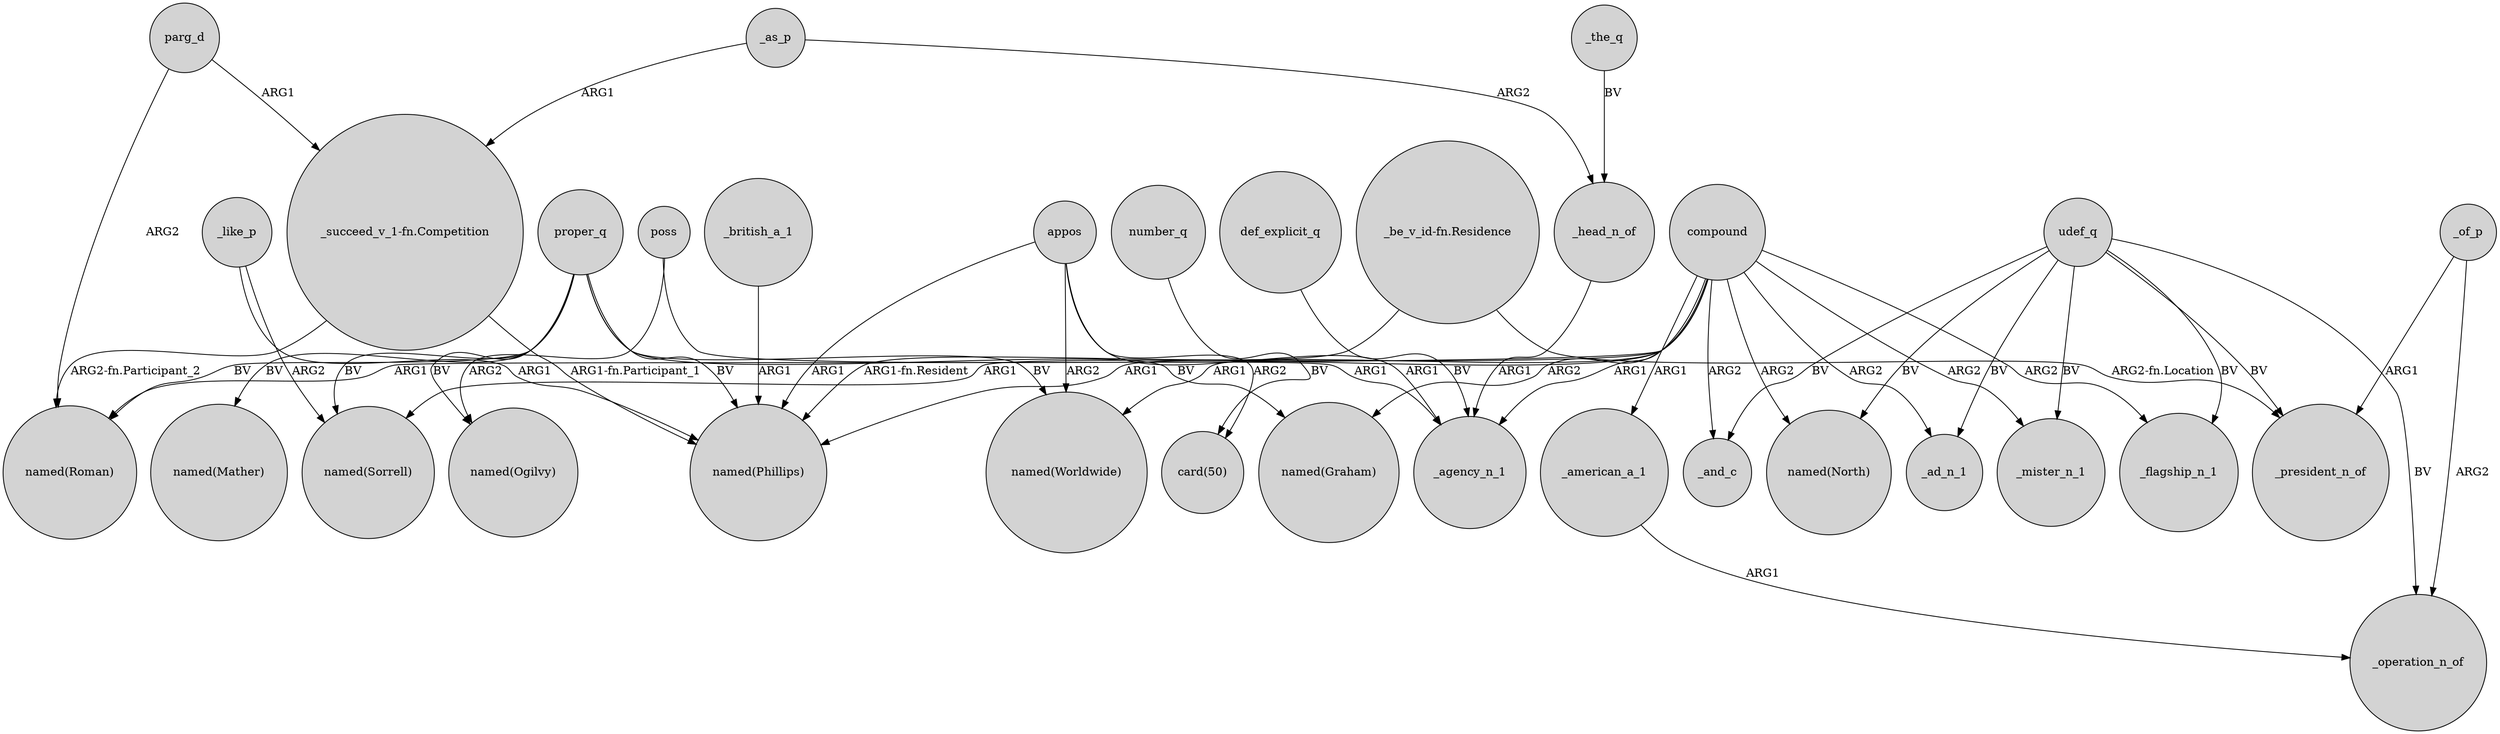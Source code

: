 digraph {
	node [shape=circle style=filled]
	_british_a_1 -> "named(Phillips)" [label=ARG1]
	compound -> _agency_n_1 [label=ARG1]
	compound -> _mister_n_1 [label=ARG2]
	proper_q -> "named(Graham)" [label=BV]
	compound -> "named(Graham)" [label=ARG2]
	proper_q -> "named(Roman)" [label=BV]
	"_be_v_id-fn.Residence" -> "named(Phillips)" [label="ARG1-fn.Resident"]
	"_be_v_id-fn.Residence" -> _president_n_of [label="ARG2-fn.Location"]
	_of_p -> _president_n_of [label=ARG1]
	_like_p -> "named(Phillips)" [label=ARG1]
	proper_q -> "named(Mather)" [label=BV]
	_american_a_1 -> _operation_n_of [label=ARG1]
	_head_n_of -> _agency_n_1 [label=ARG1]
	poss -> _agency_n_1 [label=ARG1]
	_of_p -> _operation_n_of [label=ARG2]
	udef_q -> _and_c [label=BV]
	udef_q -> _mister_n_1 [label=BV]
	compound -> "named(Phillips)" [label=ARG1]
	appos -> "card(50)" [label=ARG2]
	compound -> _and_c [label=ARG2]
	_the_q -> _head_n_of [label=BV]
	proper_q -> "named(Worldwide)" [label=BV]
	compound -> "named(Sorrell)" [label=ARG1]
	udef_q -> "named(North)" [label=BV]
	appos -> _agency_n_1 [label=ARG1]
	proper_q -> "named(Phillips)" [label=BV]
	compound -> _ad_n_1 [label=ARG2]
	proper_q -> "named(Ogilvy)" [label=BV]
	poss -> "named(Ogilvy)" [label=ARG2]
	udef_q -> _operation_n_of [label=BV]
	_like_p -> "named(Sorrell)" [label=ARG2]
	compound -> _flagship_n_1 [label=ARG2]
	_as_p -> _head_n_of [label=ARG2]
	appos -> "named(Worldwide)" [label=ARG2]
	"_succeed_v_1-fn.Competition" -> "named(Phillips)" [label="ARG1-fn.Participant_1"]
	compound -> "named(Roman)" [label=ARG1]
	appos -> "named(Phillips)" [label=ARG1]
	compound -> _american_a_1 [label=ARG1]
	def_explicit_q -> _agency_n_1 [label=BV]
	proper_q -> "named(Sorrell)" [label=BV]
	parg_d -> "named(Roman)" [label=ARG2]
	compound -> "named(Worldwide)" [label=ARG1]
	udef_q -> _flagship_n_1 [label=BV]
	compound -> "named(North)" [label=ARG2]
	_as_p -> "_succeed_v_1-fn.Competition" [label=ARG1]
	udef_q -> _president_n_of [label=BV]
	udef_q -> _ad_n_1 [label=BV]
	number_q -> "card(50)" [label=BV]
	parg_d -> "_succeed_v_1-fn.Competition" [label=ARG1]
	"_succeed_v_1-fn.Competition" -> "named(Roman)" [label="ARG2-fn.Participant_2"]
}
